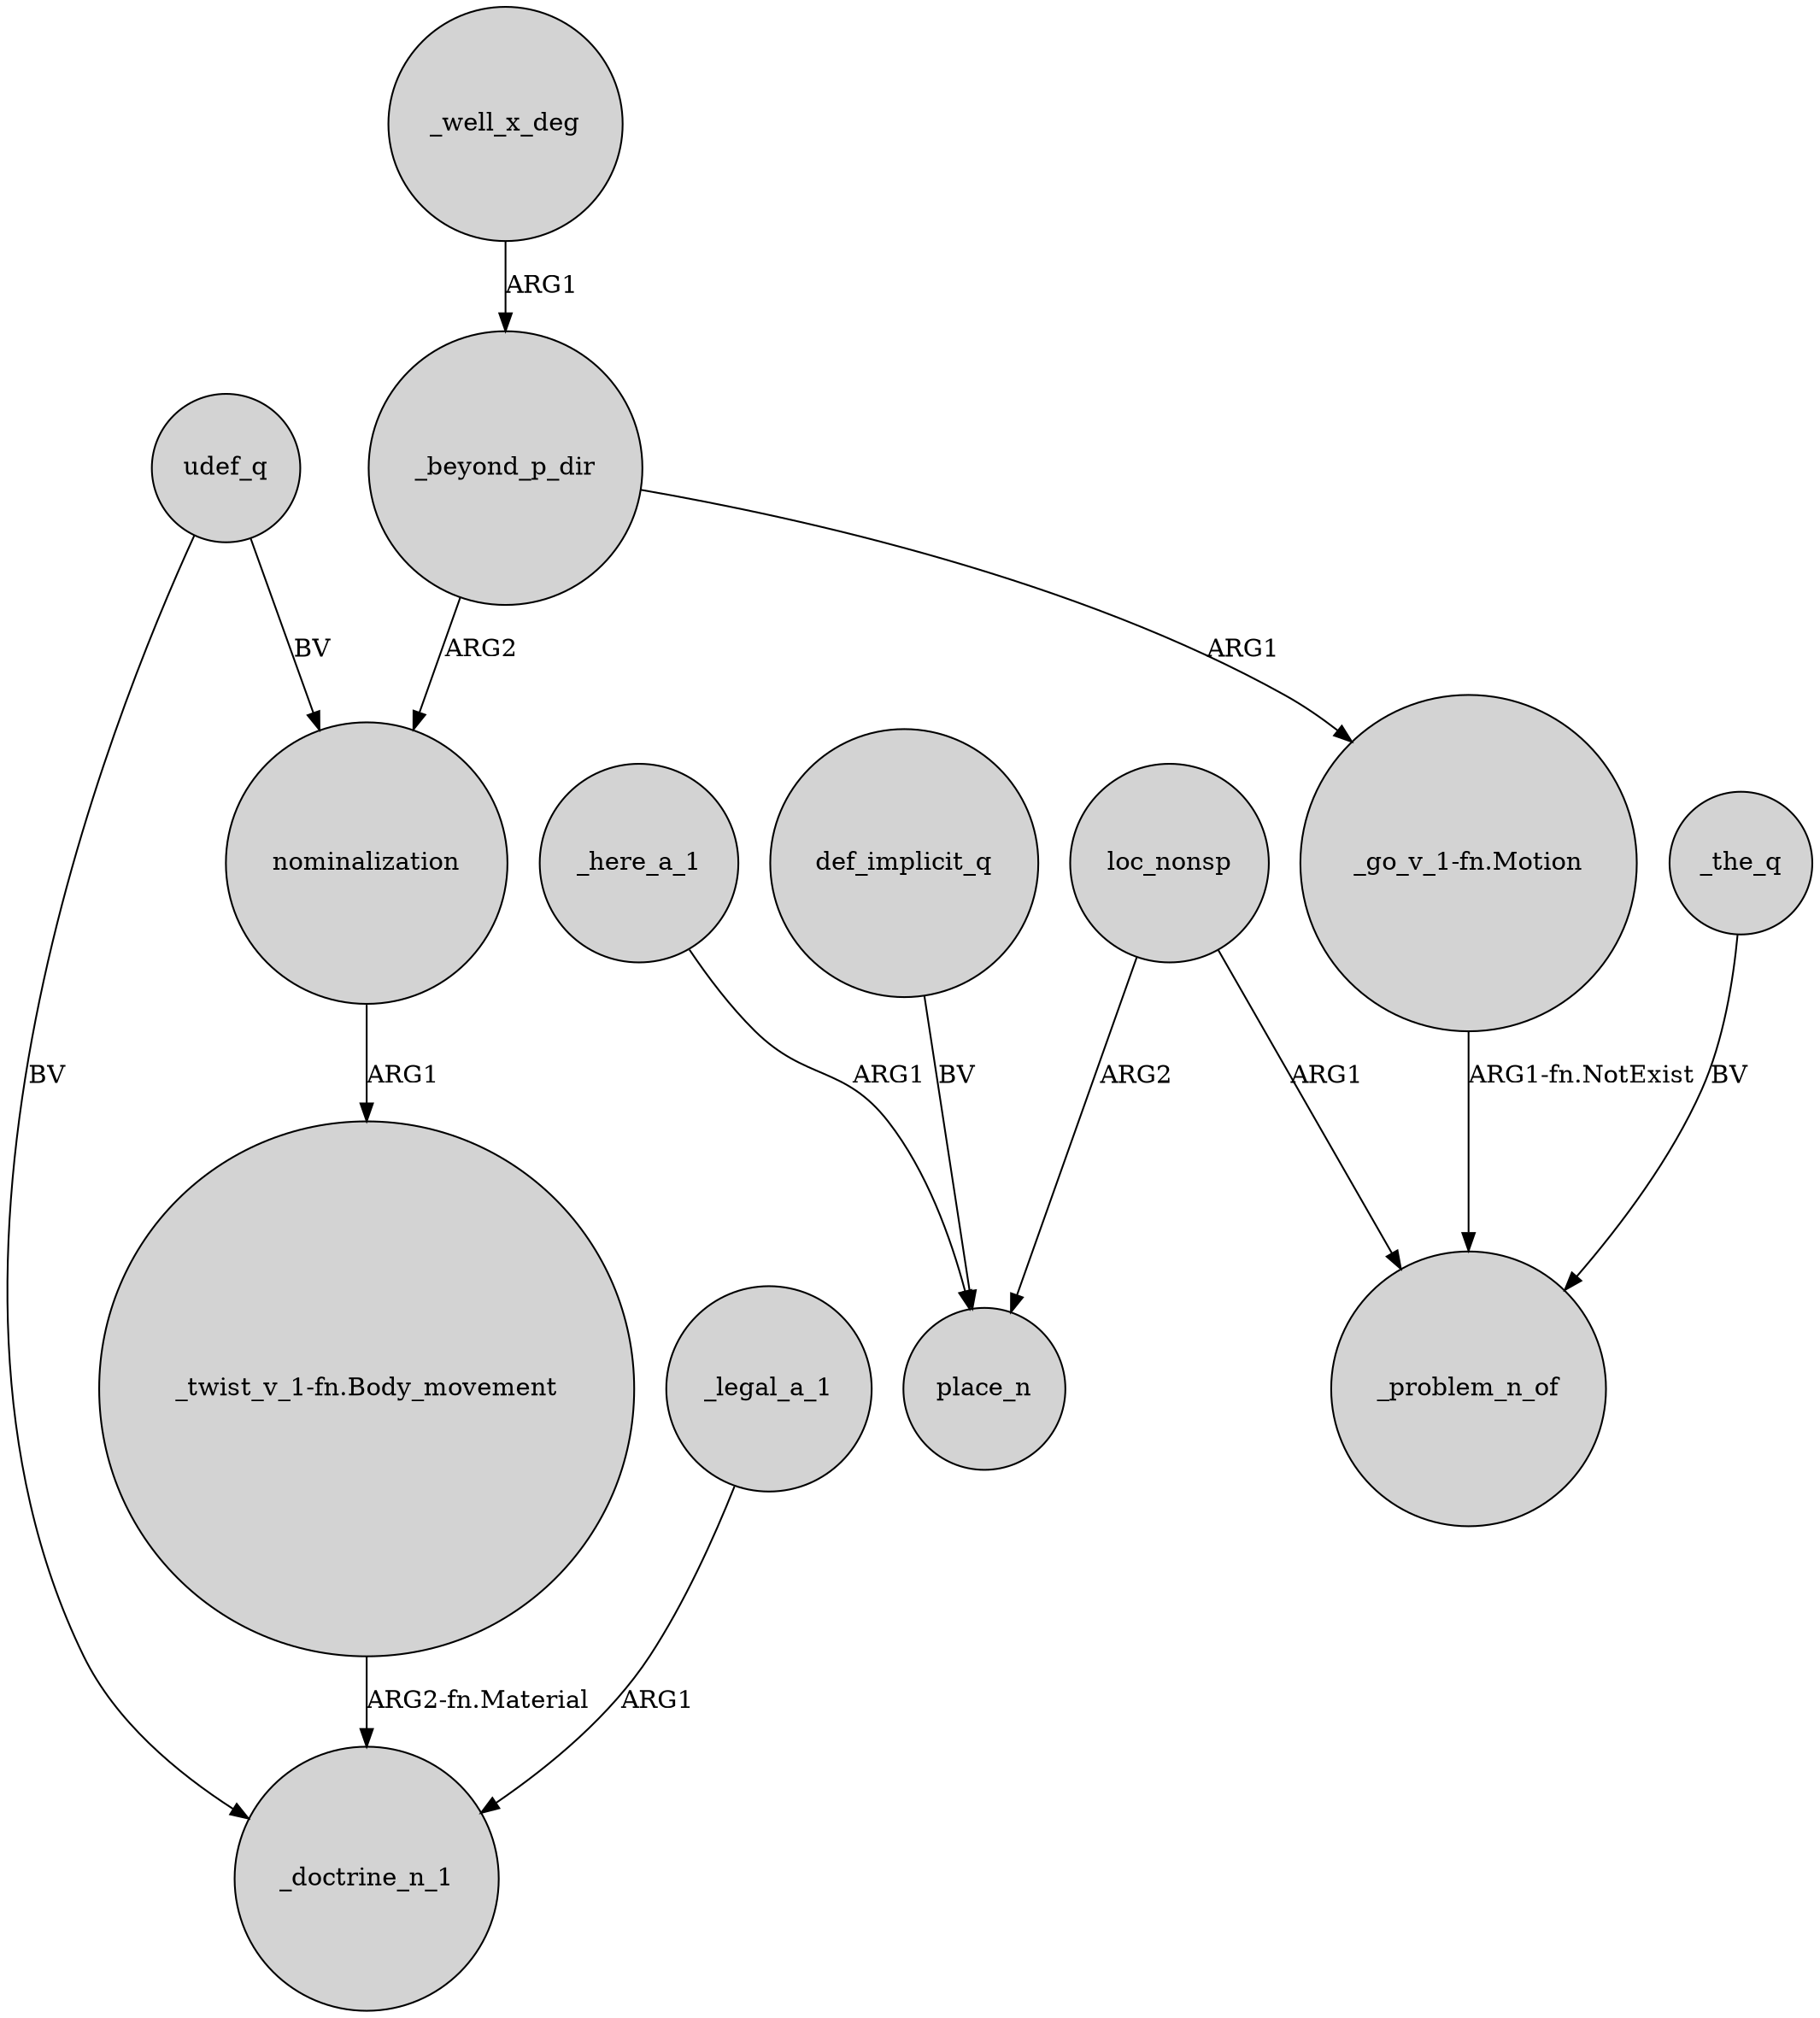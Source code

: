 digraph {
	node [shape=circle style=filled]
	nominalization -> "_twist_v_1-fn.Body_movement" [label=ARG1]
	loc_nonsp -> place_n [label=ARG2]
	_beyond_p_dir -> "_go_v_1-fn.Motion" [label=ARG1]
	loc_nonsp -> _problem_n_of [label=ARG1]
	_here_a_1 -> place_n [label=ARG1]
	def_implicit_q -> place_n [label=BV]
	"_go_v_1-fn.Motion" -> _problem_n_of [label="ARG1-fn.NotExist"]
	"_twist_v_1-fn.Body_movement" -> _doctrine_n_1 [label="ARG2-fn.Material"]
	udef_q -> _doctrine_n_1 [label=BV]
	_legal_a_1 -> _doctrine_n_1 [label=ARG1]
	_well_x_deg -> _beyond_p_dir [label=ARG1]
	udef_q -> nominalization [label=BV]
	_the_q -> _problem_n_of [label=BV]
	_beyond_p_dir -> nominalization [label=ARG2]
}
